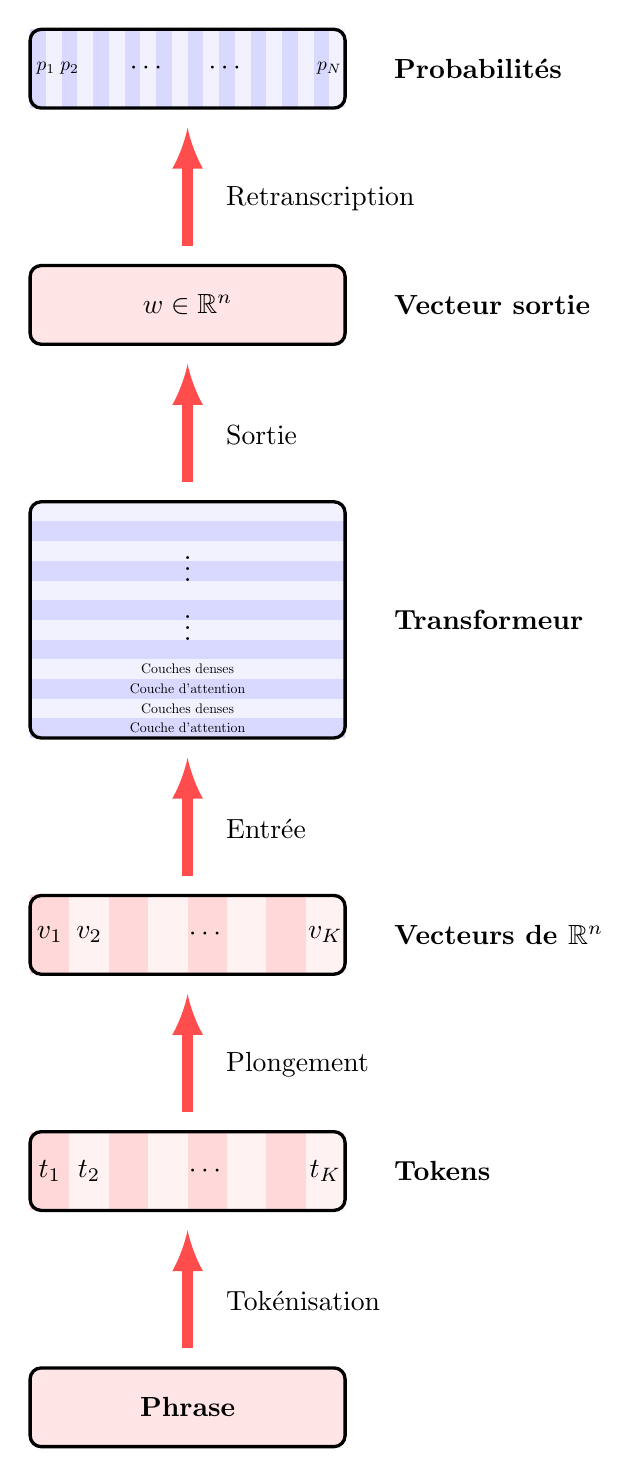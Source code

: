 ﻿\begin{tikzpicture}[scale=1]
%\usetikzlibrary{matrix, positioning}

% Phrase
\draw[rounded corners, very thick, fill=red!10] (-2,-0.5) rectangle ++(4,1);
\node at (0,0) {\bf Phrase};

\draw[->,>=latex, line width = 4pt,red!70] (0,0.75) -- ++ (0,1.5)node[pos=0.4, right=2ex, black] {Tokénisation};

% Tokens
\fill[fill=red!15] (-2,2.5) rectangle ++(0.5,1) node[pos=.5] {$t_1$};
\fill[fill=red!5] (-1.5,2.5) rectangle ++(0.5,1) node[pos=.5] {$t_2$};
\fill[fill=red!15] (-1,2.5) rectangle ++(0.5,1);
\fill[fill=red!5] (-0.5,2.5) rectangle ++(0.5,1);
\fill[fill=red!15] (0,2.5) rectangle ++(0.5,1) node[pos=.5] {$\cdots$};
\fill[fill=red!5] (0.5,2.5) rectangle ++(0.5,1);
\fill[fill=red!15] (1,2.5) rectangle ++(0.5,1);
\fill[fill=red!5] (1.5,2.5) rectangle ++(0.5,1) node[pos=.5] {$t_K$};
\draw[rounded corners, very thick] (-2,2.5) rectangle ++(4,1);
\node[right] at (2.5,3) {\bf Tokens};


\draw[->,>=latex, line width = 4pt,red!70] (0,3.75) -- ++ (0,1.5) node[pos=0.4, right=2ex, black] {Plongement};

% Vecteurs du plongement
\fill[fill=red!15] (-2,5.5) rectangle ++(0.5,1) node[pos=.5] {$v_1$};
\fill[fill=red!5] (-1.5,5.5) rectangle ++(0.5,1) node[pos=.5] {$v_2$};
\fill[fill=red!15] (-1,5.5) rectangle ++(0.5,1);
\fill[fill=red!5] (-0.5,5.5) rectangle ++(0.5,1);
\fill[fill=red!15] (0,5.5) rectangle ++(0.5,1) node[pos=.5] {$\cdots$};
\fill[fill=red!5] (0.5,5.5) rectangle ++(0.5,1);
\fill[fill=red!15] (1,5.5) rectangle ++(0.5,1);
\fill[fill=red!5] (1.5,5.5) rectangle ++(0.5,1) node[pos=.5] {$v_K$};
\draw[rounded corners, very thick] (-2,5.5) rectangle ++(4,1);
\node[right] at (2.5,6) {\bf Vecteurs de $\mathbb{R}^n$};

\draw[->,>=latex, line width = 4pt,red!70] (0,6.75) -- ++ (0,1.5)node[pos=0.4, right=2ex, black] {Entrée};

% Transformers
\foreach \i in {0,...,5}{
\fill[blue!15] (-2,8.5+0.5*\i) rectangle ++(4,0.25);
\fill[blue!5] (-2,8.5+0.25+0.5*\i) rectangle ++(4,0.25);
}
\node[scale=0.5] at (0,8.5+0.125) {Couche d'attention};
\node[scale=0.5] at (0,8.5+0.125+0.25) {Couches denses};
\node[scale=0.5] at (0,8.5+0.125+0.5) {Couche d'attention};
\node[scale=0.5] at (0,8.5+0.125+0.75) {Couches denses};
\node[scale=1] at (0,8.5+1.5) {$\vdots$};
\node[scale=1] at (0,8.5+2.25) {$\vdots$};

\draw[rounded corners, very thick] (-2,8.5) rectangle ++(4,3);

\node[right] at (2.5,10) {\bf Transformeur};

\draw[->,>=latex, line width = 4pt,red!70] (0,11.75) -- ++ (0,1.5) node[pos=0.4, right=2ex, black] {Sortie};

% Vecteur sortie
\draw[rounded corners, very thick, fill=red!10] (-2,13.5) rectangle ++(4,1);
\node at (0,14) {$w \in \mathbb{R}^n$};

\draw[->,>=latex, line width = 4pt,red!70] (0,14.75) -- ++ (0,1.5) node[pos=0.4, right=2ex, black] {Retranscription};

\node[right] at (2.5,14) {\bf Vecteur sortie};

% Logit/probabilités

\foreach \i in {0,...,9}{
\fill[blue!15] (-2+0.4*\i,16.5) rectangle ++(0.2,1);
\fill[blue!5] (-2+0.2+0.4*\i,16.5) rectangle ++(0.2,1);
}

\draw[rounded corners, very thick] (-2,16.5) rectangle ++(4,1);

\node[scale=0.7] at (-1.8,17) {$p_1$};
\node[scale=0.7] at (-1.5,17) {$p_2$};
\node[] at (-0.5,17) {$\cdots$};
\node[] at (0.5,17) {$\cdots$};
\node[scale=0.7] at (1.8,17) {$p_N$};

\node[right] at (2.5,17) {\bf Probabilités};

\end{tikzpicture}